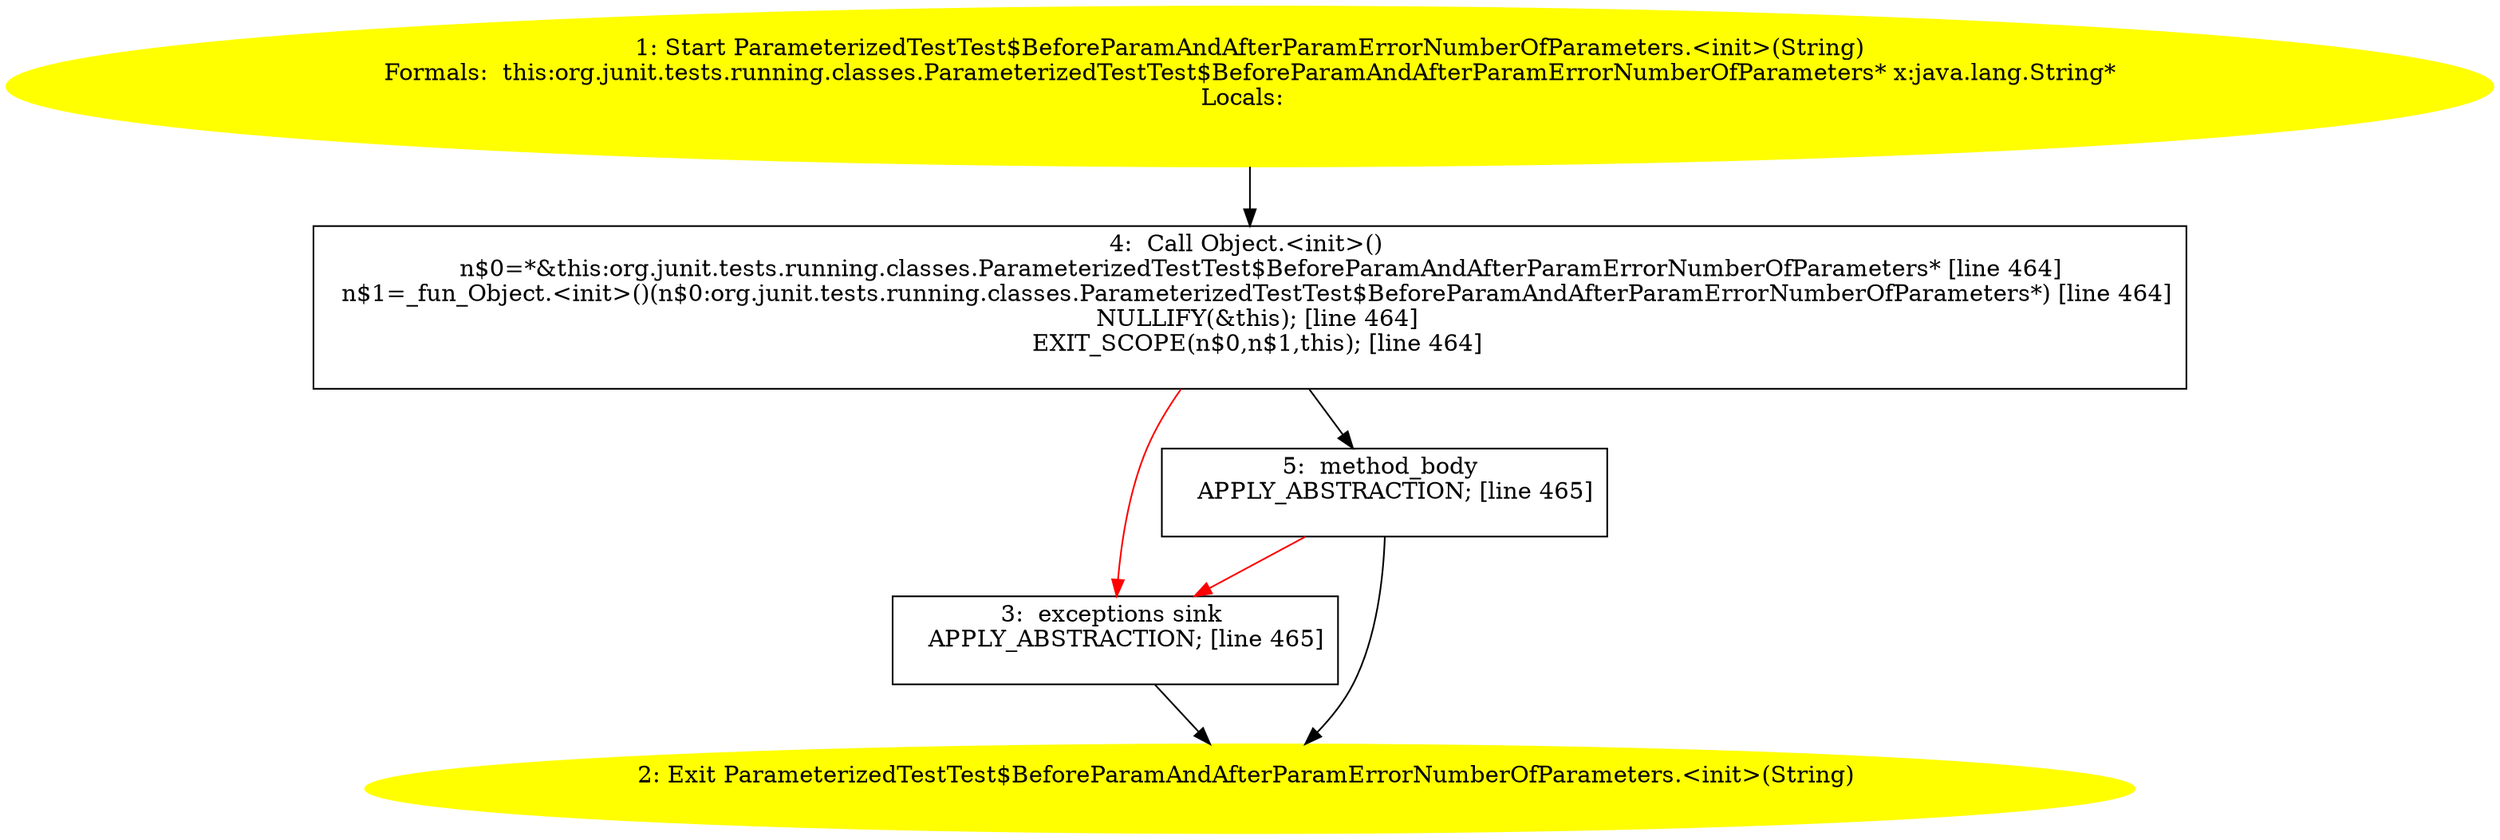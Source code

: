 /* @generated */
digraph cfg {
"org.junit.tests.running.classes.ParameterizedTestTest$BeforeParamAndAfterParamErrorNumberOfParameter.d21017cf9e57f0505347fb5446155313_1" [label="1: Start ParameterizedTestTest$BeforeParamAndAfterParamErrorNumberOfParameters.<init>(String)\nFormals:  this:org.junit.tests.running.classes.ParameterizedTestTest$BeforeParamAndAfterParamErrorNumberOfParameters* x:java.lang.String*\nLocals:  \n  " color=yellow style=filled]
	

	 "org.junit.tests.running.classes.ParameterizedTestTest$BeforeParamAndAfterParamErrorNumberOfParameter.d21017cf9e57f0505347fb5446155313_1" -> "org.junit.tests.running.classes.ParameterizedTestTest$BeforeParamAndAfterParamErrorNumberOfParameter.d21017cf9e57f0505347fb5446155313_4" ;
"org.junit.tests.running.classes.ParameterizedTestTest$BeforeParamAndAfterParamErrorNumberOfParameter.d21017cf9e57f0505347fb5446155313_2" [label="2: Exit ParameterizedTestTest$BeforeParamAndAfterParamErrorNumberOfParameters.<init>(String) \n  " color=yellow style=filled]
	

"org.junit.tests.running.classes.ParameterizedTestTest$BeforeParamAndAfterParamErrorNumberOfParameter.d21017cf9e57f0505347fb5446155313_3" [label="3:  exceptions sink \n   APPLY_ABSTRACTION; [line 465]\n " shape="box"]
	

	 "org.junit.tests.running.classes.ParameterizedTestTest$BeforeParamAndAfterParamErrorNumberOfParameter.d21017cf9e57f0505347fb5446155313_3" -> "org.junit.tests.running.classes.ParameterizedTestTest$BeforeParamAndAfterParamErrorNumberOfParameter.d21017cf9e57f0505347fb5446155313_2" ;
"org.junit.tests.running.classes.ParameterizedTestTest$BeforeParamAndAfterParamErrorNumberOfParameter.d21017cf9e57f0505347fb5446155313_4" [label="4:  Call Object.<init>() \n   n$0=*&this:org.junit.tests.running.classes.ParameterizedTestTest$BeforeParamAndAfterParamErrorNumberOfParameters* [line 464]\n  n$1=_fun_Object.<init>()(n$0:org.junit.tests.running.classes.ParameterizedTestTest$BeforeParamAndAfterParamErrorNumberOfParameters*) [line 464]\n  NULLIFY(&this); [line 464]\n  EXIT_SCOPE(n$0,n$1,this); [line 464]\n " shape="box"]
	

	 "org.junit.tests.running.classes.ParameterizedTestTest$BeforeParamAndAfterParamErrorNumberOfParameter.d21017cf9e57f0505347fb5446155313_4" -> "org.junit.tests.running.classes.ParameterizedTestTest$BeforeParamAndAfterParamErrorNumberOfParameter.d21017cf9e57f0505347fb5446155313_5" ;
	 "org.junit.tests.running.classes.ParameterizedTestTest$BeforeParamAndAfterParamErrorNumberOfParameter.d21017cf9e57f0505347fb5446155313_4" -> "org.junit.tests.running.classes.ParameterizedTestTest$BeforeParamAndAfterParamErrorNumberOfParameter.d21017cf9e57f0505347fb5446155313_3" [color="red" ];
"org.junit.tests.running.classes.ParameterizedTestTest$BeforeParamAndAfterParamErrorNumberOfParameter.d21017cf9e57f0505347fb5446155313_5" [label="5:  method_body \n   APPLY_ABSTRACTION; [line 465]\n " shape="box"]
	

	 "org.junit.tests.running.classes.ParameterizedTestTest$BeforeParamAndAfterParamErrorNumberOfParameter.d21017cf9e57f0505347fb5446155313_5" -> "org.junit.tests.running.classes.ParameterizedTestTest$BeforeParamAndAfterParamErrorNumberOfParameter.d21017cf9e57f0505347fb5446155313_2" ;
	 "org.junit.tests.running.classes.ParameterizedTestTest$BeforeParamAndAfterParamErrorNumberOfParameter.d21017cf9e57f0505347fb5446155313_5" -> "org.junit.tests.running.classes.ParameterizedTestTest$BeforeParamAndAfterParamErrorNumberOfParameter.d21017cf9e57f0505347fb5446155313_3" [color="red" ];
}
